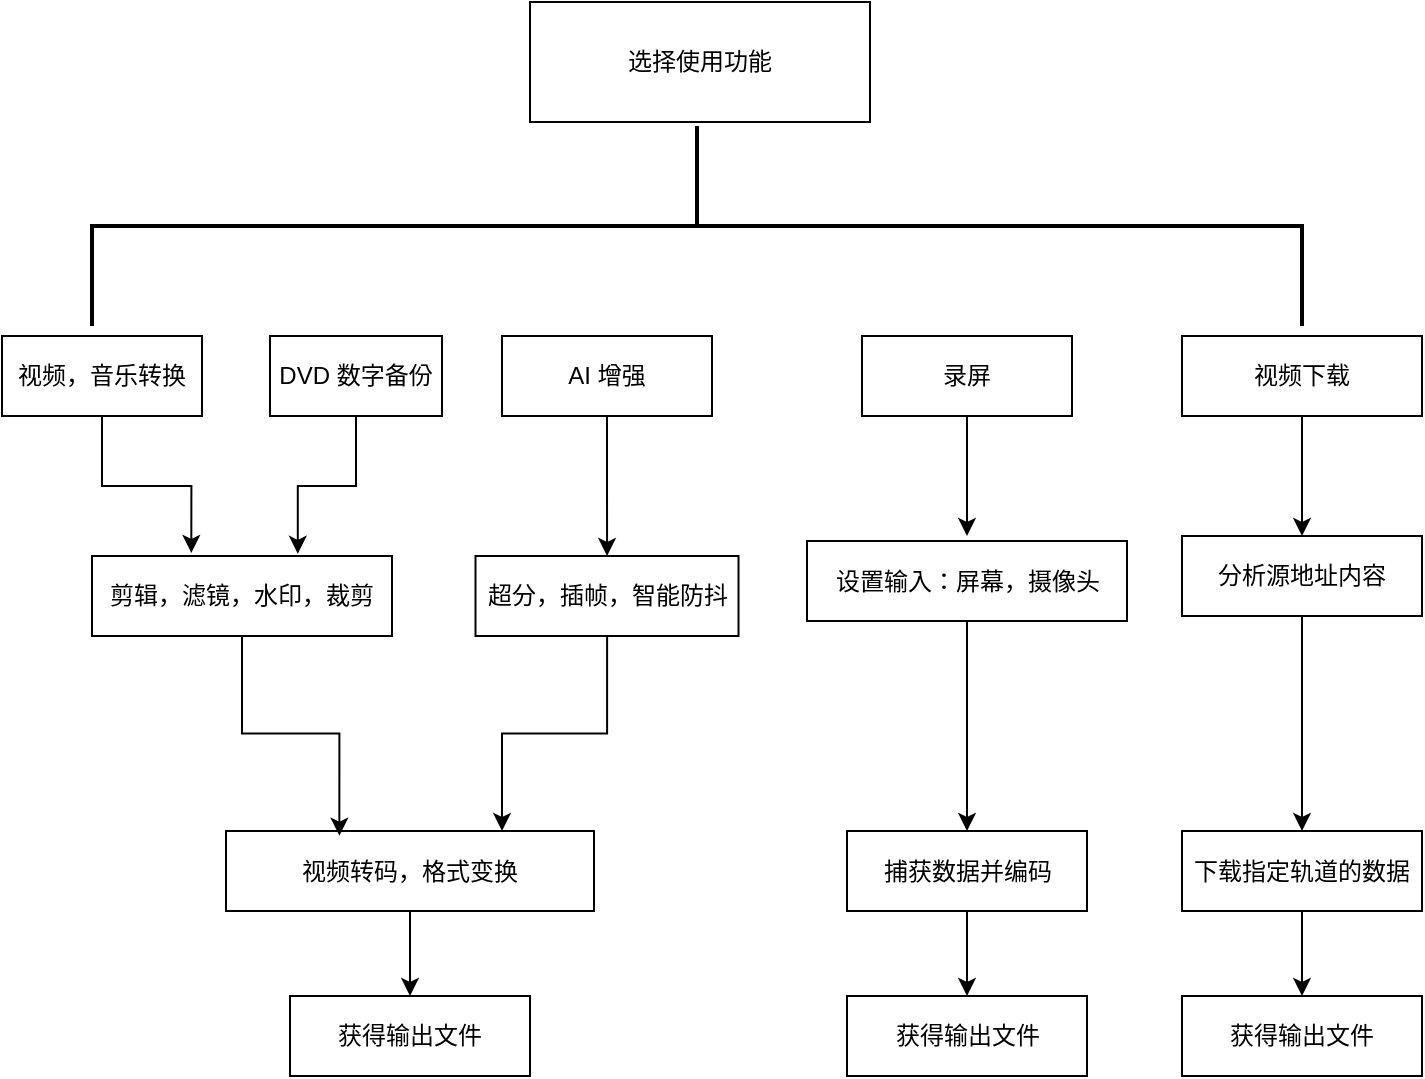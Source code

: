 <mxfile version="22.1.0" type="github">
  <diagram name="Page-1" id="nFrP1MrYJvmONDbNYgOr">
    <mxGraphModel dx="1279" dy="848" grid="1" gridSize="10" guides="1" tooltips="1" connect="1" arrows="1" fold="1" page="1" pageScale="1" pageWidth="827" pageHeight="1169" math="0" shadow="0">
      <root>
        <mxCell id="0" />
        <mxCell id="1" parent="0" />
        <mxCell id="iUE0WJZxf_gIjnzhzZsg-1" value="选择使用功能" style="rounded=0;whiteSpace=wrap;html=1;" vertex="1" parent="1">
          <mxGeometry x="414" y="93" width="170" height="60" as="geometry" />
        </mxCell>
        <mxCell id="iUE0WJZxf_gIjnzhzZsg-2" value="视频，音乐转换" style="rounded=0;whiteSpace=wrap;html=1;" vertex="1" parent="1">
          <mxGeometry x="150" y="260" width="100" height="40" as="geometry" />
        </mxCell>
        <mxCell id="iUE0WJZxf_gIjnzhzZsg-3" value="DVD 数字备份" style="rounded=0;whiteSpace=wrap;html=1;" vertex="1" parent="1">
          <mxGeometry x="284" y="260" width="86" height="40" as="geometry" />
        </mxCell>
        <mxCell id="iUE0WJZxf_gIjnzhzZsg-40" style="edgeStyle=orthogonalEdgeStyle;rounded=0;orthogonalLoop=1;jettySize=auto;html=1;" edge="1" parent="1" source="iUE0WJZxf_gIjnzhzZsg-4">
          <mxGeometry relative="1" as="geometry">
            <mxPoint x="632.5" y="360" as="targetPoint" />
          </mxGeometry>
        </mxCell>
        <mxCell id="iUE0WJZxf_gIjnzhzZsg-4" value="录屏" style="rounded=0;whiteSpace=wrap;html=1;" vertex="1" parent="1">
          <mxGeometry x="580" y="260" width="105" height="40" as="geometry" />
        </mxCell>
        <mxCell id="iUE0WJZxf_gIjnzhzZsg-39" style="edgeStyle=orthogonalEdgeStyle;rounded=0;orthogonalLoop=1;jettySize=auto;html=1;" edge="1" parent="1" source="iUE0WJZxf_gIjnzhzZsg-5" target="iUE0WJZxf_gIjnzhzZsg-22">
          <mxGeometry relative="1" as="geometry" />
        </mxCell>
        <mxCell id="iUE0WJZxf_gIjnzhzZsg-5" value="视频下载" style="rounded=0;whiteSpace=wrap;html=1;" vertex="1" parent="1">
          <mxGeometry x="740" y="260" width="120" height="40" as="geometry" />
        </mxCell>
        <mxCell id="iUE0WJZxf_gIjnzhzZsg-11" value="剪辑，滤镜，水印，裁剪" style="rounded=0;whiteSpace=wrap;html=1;" vertex="1" parent="1">
          <mxGeometry x="195" y="370" width="150" height="40" as="geometry" />
        </mxCell>
        <mxCell id="iUE0WJZxf_gIjnzhzZsg-15" value="" style="edgeStyle=orthogonalEdgeStyle;rounded=0;orthogonalLoop=1;jettySize=auto;html=1;" edge="1" parent="1" source="iUE0WJZxf_gIjnzhzZsg-12" target="iUE0WJZxf_gIjnzhzZsg-14">
          <mxGeometry relative="1" as="geometry" />
        </mxCell>
        <mxCell id="iUE0WJZxf_gIjnzhzZsg-12" value="视频转码，格式变换" style="rounded=0;whiteSpace=wrap;html=1;" vertex="1" parent="1">
          <mxGeometry x="262" y="507.5" width="184" height="40" as="geometry" />
        </mxCell>
        <mxCell id="iUE0WJZxf_gIjnzhzZsg-14" value="获得输出文件" style="rounded=0;whiteSpace=wrap;html=1;" vertex="1" parent="1">
          <mxGeometry x="294" y="590" width="120" height="40" as="geometry" />
        </mxCell>
        <mxCell id="iUE0WJZxf_gIjnzhzZsg-17" style="edgeStyle=orthogonalEdgeStyle;rounded=0;orthogonalLoop=1;jettySize=auto;html=1;entryX=0.686;entryY=-0.028;entryDx=0;entryDy=0;entryPerimeter=0;" edge="1" parent="1" source="iUE0WJZxf_gIjnzhzZsg-3" target="iUE0WJZxf_gIjnzhzZsg-11">
          <mxGeometry relative="1" as="geometry" />
        </mxCell>
        <mxCell id="iUE0WJZxf_gIjnzhzZsg-41" style="edgeStyle=orthogonalEdgeStyle;rounded=0;orthogonalLoop=1;jettySize=auto;html=1;entryX=0.5;entryY=0;entryDx=0;entryDy=0;" edge="1" parent="1" source="iUE0WJZxf_gIjnzhzZsg-18" target="iUE0WJZxf_gIjnzhzZsg-20">
          <mxGeometry relative="1" as="geometry" />
        </mxCell>
        <mxCell id="iUE0WJZxf_gIjnzhzZsg-18" value="设置输入：屏幕，摄像头" style="rounded=0;whiteSpace=wrap;html=1;" vertex="1" parent="1">
          <mxGeometry x="552.5" y="362.5" width="160" height="40" as="geometry" />
        </mxCell>
        <mxCell id="iUE0WJZxf_gIjnzhzZsg-30" value="" style="edgeStyle=orthogonalEdgeStyle;rounded=0;orthogonalLoop=1;jettySize=auto;html=1;" edge="1" parent="1" source="iUE0WJZxf_gIjnzhzZsg-20" target="iUE0WJZxf_gIjnzhzZsg-29">
          <mxGeometry relative="1" as="geometry" />
        </mxCell>
        <mxCell id="iUE0WJZxf_gIjnzhzZsg-20" value="捕获数据并编码" style="whiteSpace=wrap;html=1;rounded=0;" vertex="1" parent="1">
          <mxGeometry x="572.5" y="507.5" width="120" height="40" as="geometry" />
        </mxCell>
        <mxCell id="iUE0WJZxf_gIjnzhzZsg-25" value="" style="edgeStyle=orthogonalEdgeStyle;rounded=0;orthogonalLoop=1;jettySize=auto;html=1;" edge="1" parent="1" source="iUE0WJZxf_gIjnzhzZsg-22" target="iUE0WJZxf_gIjnzhzZsg-24">
          <mxGeometry relative="1" as="geometry" />
        </mxCell>
        <mxCell id="iUE0WJZxf_gIjnzhzZsg-22" value="分析源地址内容" style="rounded=0;whiteSpace=wrap;html=1;" vertex="1" parent="1">
          <mxGeometry x="740" y="360" width="120" height="40" as="geometry" />
        </mxCell>
        <mxCell id="iUE0WJZxf_gIjnzhzZsg-27" value="" style="edgeStyle=orthogonalEdgeStyle;rounded=0;orthogonalLoop=1;jettySize=auto;html=1;" edge="1" parent="1" source="iUE0WJZxf_gIjnzhzZsg-24" target="iUE0WJZxf_gIjnzhzZsg-26">
          <mxGeometry relative="1" as="geometry" />
        </mxCell>
        <mxCell id="iUE0WJZxf_gIjnzhzZsg-24" value="下载指定轨道的数据" style="whiteSpace=wrap;html=1;rounded=0;" vertex="1" parent="1">
          <mxGeometry x="740" y="507.5" width="120" height="40" as="geometry" />
        </mxCell>
        <mxCell id="iUE0WJZxf_gIjnzhzZsg-26" value="获得输出文件" style="whiteSpace=wrap;html=1;rounded=0;" vertex="1" parent="1">
          <mxGeometry x="740" y="590" width="120" height="40" as="geometry" />
        </mxCell>
        <mxCell id="iUE0WJZxf_gIjnzhzZsg-28" style="edgeStyle=orthogonalEdgeStyle;rounded=0;orthogonalLoop=1;jettySize=auto;html=1;entryX=0.331;entryY=-0.039;entryDx=0;entryDy=0;entryPerimeter=0;" edge="1" parent="1" source="iUE0WJZxf_gIjnzhzZsg-2" target="iUE0WJZxf_gIjnzhzZsg-11">
          <mxGeometry relative="1" as="geometry" />
        </mxCell>
        <mxCell id="iUE0WJZxf_gIjnzhzZsg-29" value="获得输出文件" style="whiteSpace=wrap;html=1;rounded=0;" vertex="1" parent="1">
          <mxGeometry x="572.5" y="590" width="120" height="40" as="geometry" />
        </mxCell>
        <mxCell id="iUE0WJZxf_gIjnzhzZsg-33" value="" style="strokeWidth=2;html=1;shape=mxgraph.flowchart.annotation_2;align=left;labelPosition=right;pointerEvents=1;rotation=90;" vertex="1" parent="1">
          <mxGeometry x="447.5" y="-97.5" width="100" height="605" as="geometry" />
        </mxCell>
        <mxCell id="iUE0WJZxf_gIjnzhzZsg-36" value="" style="edgeStyle=orthogonalEdgeStyle;rounded=0;orthogonalLoop=1;jettySize=auto;html=1;" edge="1" parent="1" source="iUE0WJZxf_gIjnzhzZsg-34" target="iUE0WJZxf_gIjnzhzZsg-35">
          <mxGeometry relative="1" as="geometry" />
        </mxCell>
        <mxCell id="iUE0WJZxf_gIjnzhzZsg-34" value="AI 增强" style="rounded=0;whiteSpace=wrap;html=1;" vertex="1" parent="1">
          <mxGeometry x="400" y="260" width="105" height="40" as="geometry" />
        </mxCell>
        <mxCell id="iUE0WJZxf_gIjnzhzZsg-37" style="edgeStyle=orthogonalEdgeStyle;rounded=0;orthogonalLoop=1;jettySize=auto;html=1;entryX=0.75;entryY=0;entryDx=0;entryDy=0;" edge="1" parent="1" source="iUE0WJZxf_gIjnzhzZsg-35" target="iUE0WJZxf_gIjnzhzZsg-12">
          <mxGeometry relative="1" as="geometry" />
        </mxCell>
        <mxCell id="iUE0WJZxf_gIjnzhzZsg-35" value="超分，插帧，智能防抖" style="whiteSpace=wrap;html=1;rounded=0;" vertex="1" parent="1">
          <mxGeometry x="386.75" y="370" width="131.5" height="40" as="geometry" />
        </mxCell>
        <mxCell id="iUE0WJZxf_gIjnzhzZsg-38" style="edgeStyle=orthogonalEdgeStyle;rounded=0;orthogonalLoop=1;jettySize=auto;html=1;entryX=0.308;entryY=0.058;entryDx=0;entryDy=0;entryPerimeter=0;" edge="1" parent="1" source="iUE0WJZxf_gIjnzhzZsg-11" target="iUE0WJZxf_gIjnzhzZsg-12">
          <mxGeometry relative="1" as="geometry" />
        </mxCell>
      </root>
    </mxGraphModel>
  </diagram>
</mxfile>
